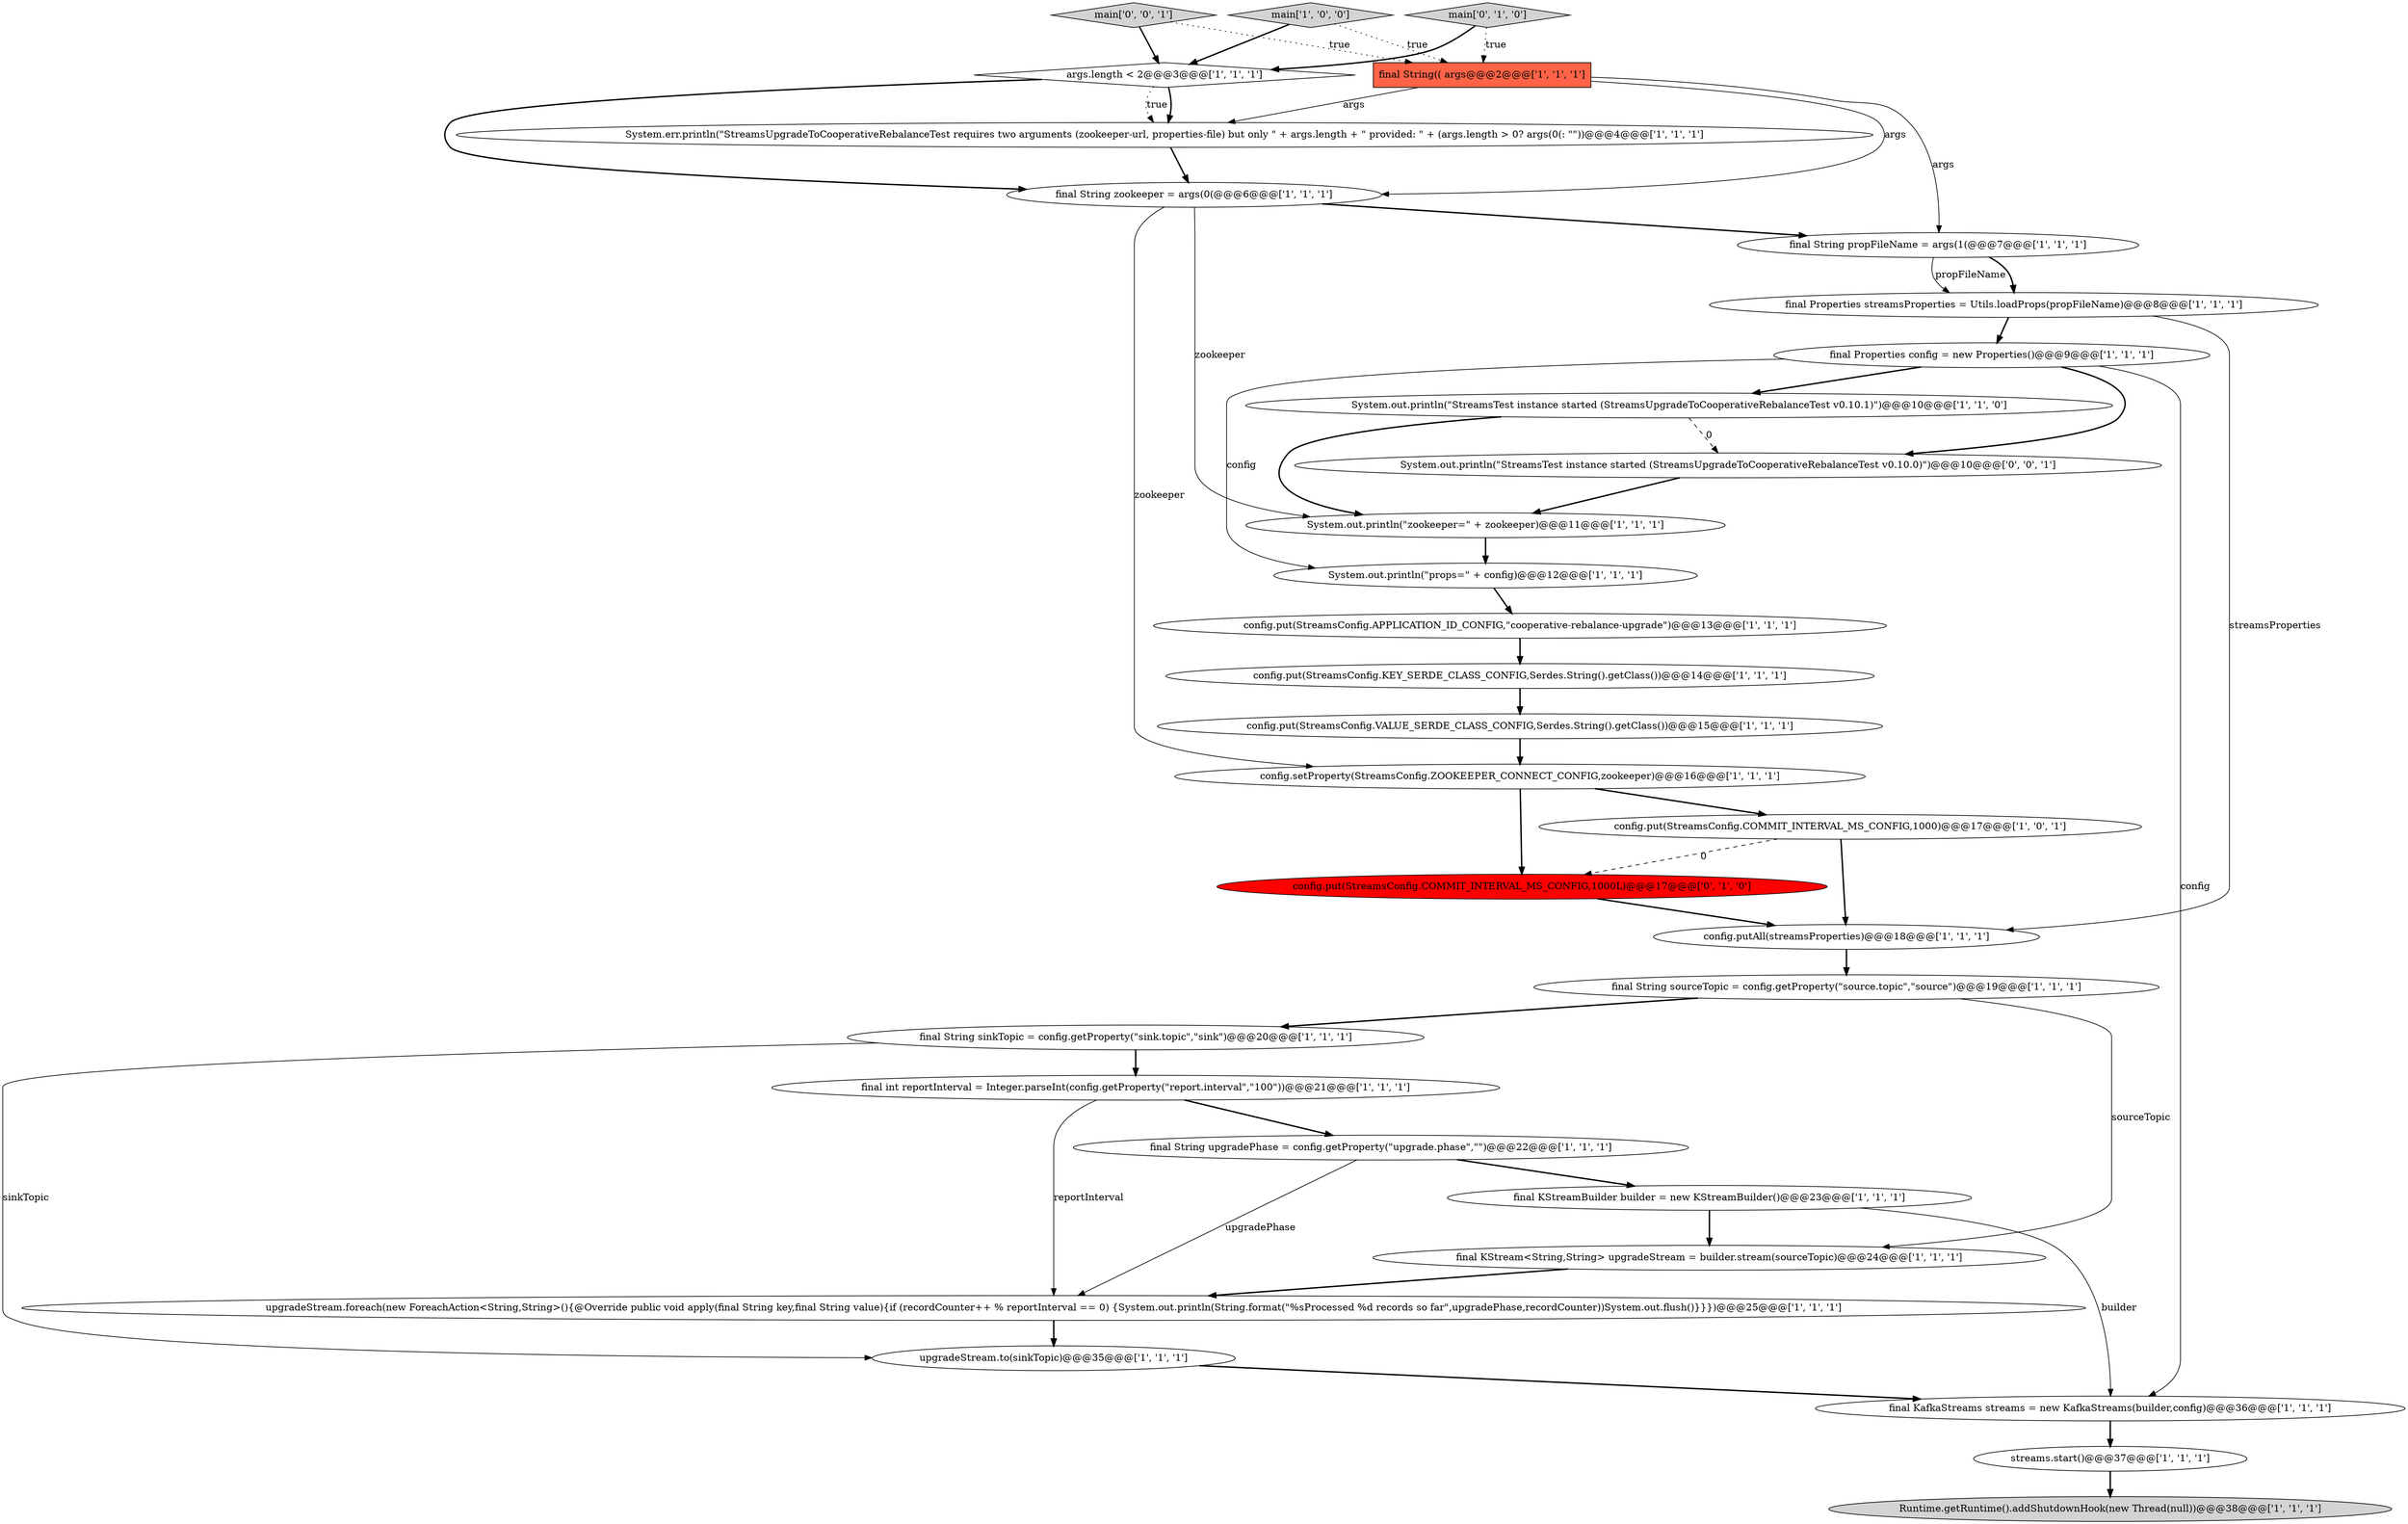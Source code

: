 digraph {
7 [style = filled, label = "upgradeStream.foreach(new ForeachAction<String,String>(){@Override public void apply(final String key,final String value){if (recordCounter++ % reportInterval == 0) {System.out.println(String.format(\"%sProcessed %d records so far\",upgradePhase,recordCounter))System.out.flush()}}})@@@25@@@['1', '1', '1']", fillcolor = white, shape = ellipse image = "AAA0AAABBB1BBB"];
13 [style = filled, label = "final Properties config = new Properties()@@@9@@@['1', '1', '1']", fillcolor = white, shape = ellipse image = "AAA0AAABBB1BBB"];
31 [style = filled, label = "main['0', '0', '1']", fillcolor = lightgray, shape = diamond image = "AAA0AAABBB3BBB"];
17 [style = filled, label = "final KafkaStreams streams = new KafkaStreams(builder,config)@@@36@@@['1', '1', '1']", fillcolor = white, shape = ellipse image = "AAA0AAABBB1BBB"];
30 [style = filled, label = "System.out.println(\"StreamsTest instance started (StreamsUpgradeToCooperativeRebalanceTest v0.10.0)\")@@@10@@@['0', '0', '1']", fillcolor = white, shape = ellipse image = "AAA0AAABBB3BBB"];
16 [style = filled, label = "final String sinkTopic = config.getProperty(\"sink.topic\",\"sink\")@@@20@@@['1', '1', '1']", fillcolor = white, shape = ellipse image = "AAA0AAABBB1BBB"];
1 [style = filled, label = "final Properties streamsProperties = Utils.loadProps(propFileName)@@@8@@@['1', '1', '1']", fillcolor = white, shape = ellipse image = "AAA0AAABBB1BBB"];
6 [style = filled, label = "System.err.println(\"StreamsUpgradeToCooperativeRebalanceTest requires two arguments (zookeeper-url, properties-file) but only \" + args.length + \" provided: \" + (args.length > 0? args(0(: \"\"))@@@4@@@['1', '1', '1']", fillcolor = white, shape = ellipse image = "AAA0AAABBB1BBB"];
14 [style = filled, label = "final String sourceTopic = config.getProperty(\"source.topic\",\"source\")@@@19@@@['1', '1', '1']", fillcolor = white, shape = ellipse image = "AAA0AAABBB1BBB"];
8 [style = filled, label = "final String(( args@@@2@@@['1', '1', '1']", fillcolor = tomato, shape = box image = "AAA0AAABBB1BBB"];
27 [style = filled, label = "config.put(StreamsConfig.COMMIT_INTERVAL_MS_CONFIG,1000)@@@17@@@['1', '0', '1']", fillcolor = white, shape = ellipse image = "AAA0AAABBB1BBB"];
24 [style = filled, label = "final KStream<String,String> upgradeStream = builder.stream(sourceTopic)@@@24@@@['1', '1', '1']", fillcolor = white, shape = ellipse image = "AAA0AAABBB1BBB"];
23 [style = filled, label = "final String upgradePhase = config.getProperty(\"upgrade.phase\",\"\")@@@22@@@['1', '1', '1']", fillcolor = white, shape = ellipse image = "AAA0AAABBB1BBB"];
5 [style = filled, label = "config.putAll(streamsProperties)@@@18@@@['1', '1', '1']", fillcolor = white, shape = ellipse image = "AAA0AAABBB1BBB"];
9 [style = filled, label = "System.out.println(\"zookeeper=\" + zookeeper)@@@11@@@['1', '1', '1']", fillcolor = white, shape = ellipse image = "AAA0AAABBB1BBB"];
20 [style = filled, label = "final String zookeeper = args(0(@@@6@@@['1', '1', '1']", fillcolor = white, shape = ellipse image = "AAA0AAABBB1BBB"];
15 [style = filled, label = "config.setProperty(StreamsConfig.ZOOKEEPER_CONNECT_CONFIG,zookeeper)@@@16@@@['1', '1', '1']", fillcolor = white, shape = ellipse image = "AAA0AAABBB1BBB"];
0 [style = filled, label = "Runtime.getRuntime().addShutdownHook(new Thread(null))@@@38@@@['1', '1', '1']", fillcolor = lightgray, shape = ellipse image = "AAA0AAABBB1BBB"];
28 [style = filled, label = "main['0', '1', '0']", fillcolor = lightgray, shape = diamond image = "AAA0AAABBB2BBB"];
11 [style = filled, label = "upgradeStream.to(sinkTopic)@@@35@@@['1', '1', '1']", fillcolor = white, shape = ellipse image = "AAA0AAABBB1BBB"];
29 [style = filled, label = "config.put(StreamsConfig.COMMIT_INTERVAL_MS_CONFIG,1000L)@@@17@@@['0', '1', '0']", fillcolor = red, shape = ellipse image = "AAA1AAABBB2BBB"];
18 [style = filled, label = "final String propFileName = args(1(@@@7@@@['1', '1', '1']", fillcolor = white, shape = ellipse image = "AAA0AAABBB1BBB"];
26 [style = filled, label = "System.out.println(\"props=\" + config)@@@12@@@['1', '1', '1']", fillcolor = white, shape = ellipse image = "AAA0AAABBB1BBB"];
21 [style = filled, label = "main['1', '0', '0']", fillcolor = lightgray, shape = diamond image = "AAA0AAABBB1BBB"];
25 [style = filled, label = "config.put(StreamsConfig.VALUE_SERDE_CLASS_CONFIG,Serdes.String().getClass())@@@15@@@['1', '1', '1']", fillcolor = white, shape = ellipse image = "AAA0AAABBB1BBB"];
3 [style = filled, label = "config.put(StreamsConfig.APPLICATION_ID_CONFIG,\"cooperative-rebalance-upgrade\")@@@13@@@['1', '1', '1']", fillcolor = white, shape = ellipse image = "AAA0AAABBB1BBB"];
22 [style = filled, label = "final KStreamBuilder builder = new KStreamBuilder()@@@23@@@['1', '1', '1']", fillcolor = white, shape = ellipse image = "AAA0AAABBB1BBB"];
10 [style = filled, label = "config.put(StreamsConfig.KEY_SERDE_CLASS_CONFIG,Serdes.String().getClass())@@@14@@@['1', '1', '1']", fillcolor = white, shape = ellipse image = "AAA0AAABBB1BBB"];
2 [style = filled, label = "final int reportInterval = Integer.parseInt(config.getProperty(\"report.interval\",\"100\"))@@@21@@@['1', '1', '1']", fillcolor = white, shape = ellipse image = "AAA0AAABBB1BBB"];
4 [style = filled, label = "System.out.println(\"StreamsTest instance started (StreamsUpgradeToCooperativeRebalanceTest v0.10.1)\")@@@10@@@['1', '1', '0']", fillcolor = white, shape = ellipse image = "AAA0AAABBB1BBB"];
12 [style = filled, label = "args.length < 2@@@3@@@['1', '1', '1']", fillcolor = white, shape = diamond image = "AAA0AAABBB1BBB"];
19 [style = filled, label = "streams.start()@@@37@@@['1', '1', '1']", fillcolor = white, shape = ellipse image = "AAA0AAABBB1BBB"];
14->16 [style = bold, label=""];
4->9 [style = bold, label=""];
7->11 [style = bold, label=""];
29->5 [style = bold, label=""];
28->8 [style = dotted, label="true"];
16->11 [style = solid, label="sinkTopic"];
18->1 [style = solid, label="propFileName"];
26->3 [style = bold, label=""];
21->8 [style = dotted, label="true"];
1->5 [style = solid, label="streamsProperties"];
12->20 [style = bold, label=""];
4->30 [style = dashed, label="0"];
30->9 [style = bold, label=""];
13->30 [style = bold, label=""];
5->14 [style = bold, label=""];
28->12 [style = bold, label=""];
16->2 [style = bold, label=""];
12->6 [style = bold, label=""];
1->13 [style = bold, label=""];
17->19 [style = bold, label=""];
31->12 [style = bold, label=""];
31->8 [style = dotted, label="true"];
8->20 [style = solid, label="args"];
19->0 [style = bold, label=""];
8->18 [style = solid, label="args"];
21->12 [style = bold, label=""];
9->26 [style = bold, label=""];
6->20 [style = bold, label=""];
20->18 [style = bold, label=""];
3->10 [style = bold, label=""];
2->23 [style = bold, label=""];
27->29 [style = dashed, label="0"];
2->7 [style = solid, label="reportInterval"];
8->6 [style = solid, label="args"];
23->22 [style = bold, label=""];
13->26 [style = solid, label="config"];
20->9 [style = solid, label="zookeeper"];
18->1 [style = bold, label=""];
12->6 [style = dotted, label="true"];
10->25 [style = bold, label=""];
22->17 [style = solid, label="builder"];
20->15 [style = solid, label="zookeeper"];
13->17 [style = solid, label="config"];
25->15 [style = bold, label=""];
11->17 [style = bold, label=""];
14->24 [style = solid, label="sourceTopic"];
27->5 [style = bold, label=""];
22->24 [style = bold, label=""];
24->7 [style = bold, label=""];
15->27 [style = bold, label=""];
23->7 [style = solid, label="upgradePhase"];
15->29 [style = bold, label=""];
13->4 [style = bold, label=""];
}
